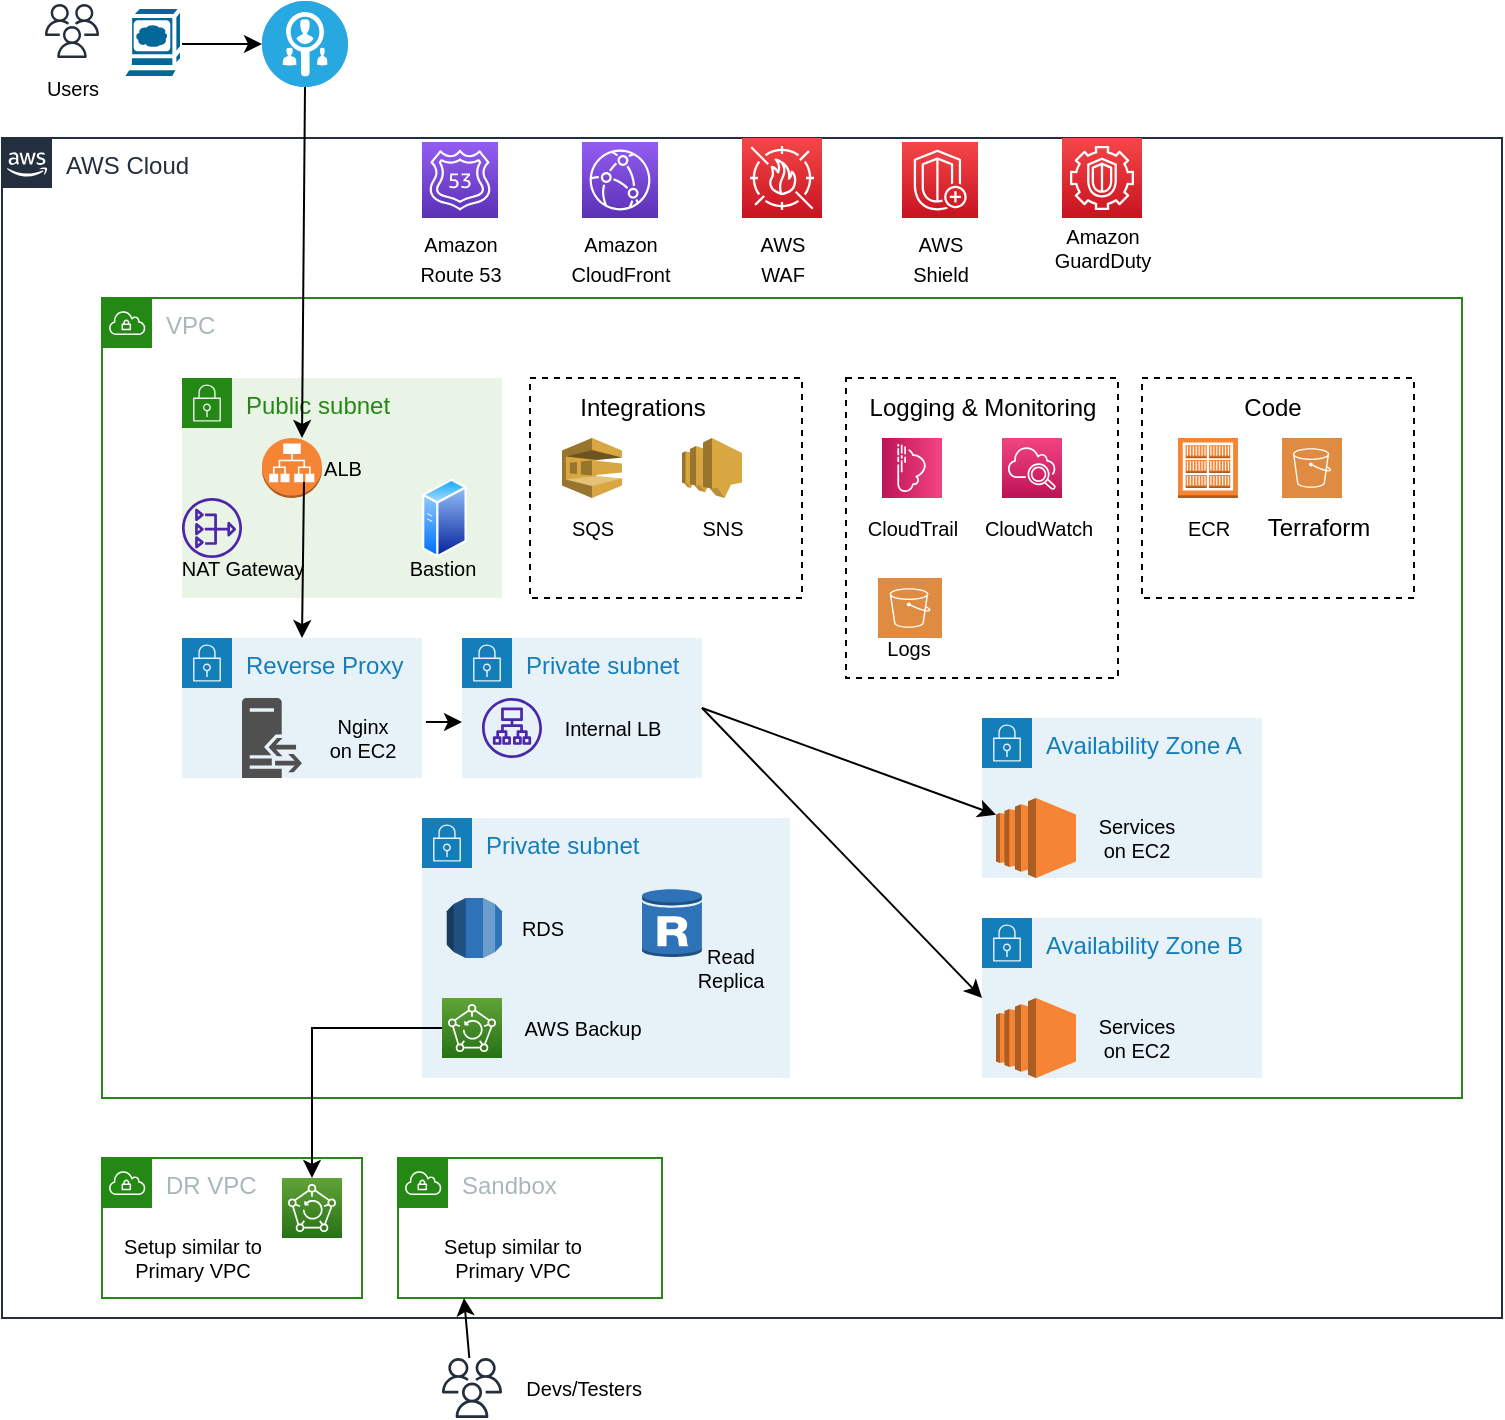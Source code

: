 <mxfile version="20.8.8" type="device"><diagram id="GIE7SjTibMfSsYs87dqZ" name="Page-1"><mxGraphModel dx="1434" dy="690" grid="1" gridSize="10" guides="1" tooltips="1" connect="1" arrows="1" fold="1" page="1" pageScale="1" pageWidth="827" pageHeight="1169" math="0" shadow="0"><root><mxCell id="0"/><mxCell id="1" parent="0"/><mxCell id="IORyp6uxqXTk1FC4eWP2-6" value="AWS Cloud" style="points=[[0,0],[0.25,0],[0.5,0],[0.75,0],[1,0],[1,0.25],[1,0.5],[1,0.75],[1,1],[0.75,1],[0.5,1],[0.25,1],[0,1],[0,0.75],[0,0.5],[0,0.25]];outlineConnect=0;gradientColor=none;html=1;whiteSpace=wrap;fontSize=12;fontStyle=0;container=1;pointerEvents=0;collapsible=0;recursiveResize=0;shape=mxgraph.aws4.group;grIcon=mxgraph.aws4.group_aws_cloud_alt;strokeColor=#232F3E;fillColor=none;verticalAlign=top;align=left;spacingLeft=30;fontColor=#232F3E;dashed=0;" parent="1" vertex="1"><mxGeometry x="30" y="80" width="750" height="590" as="geometry"/></mxCell><mxCell id="IORyp6uxqXTk1FC4eWP2-7" value="VPC" style="points=[[0,0],[0.25,0],[0.5,0],[0.75,0],[1,0],[1,0.25],[1,0.5],[1,0.75],[1,1],[0.75,1],[0.5,1],[0.25,1],[0,1],[0,0.75],[0,0.5],[0,0.25]];outlineConnect=0;gradientColor=none;html=1;whiteSpace=wrap;fontSize=12;fontStyle=0;container=1;pointerEvents=0;collapsible=0;recursiveResize=0;shape=mxgraph.aws4.group;grIcon=mxgraph.aws4.group_vpc;strokeColor=#248814;fillColor=none;verticalAlign=top;align=left;spacingLeft=30;fontColor=#AAB7B8;dashed=0;" parent="IORyp6uxqXTk1FC4eWP2-6" vertex="1"><mxGeometry x="50" y="80" width="680" height="400" as="geometry"/></mxCell><mxCell id="IORyp6uxqXTk1FC4eWP2-9" value="Public subnet" style="points=[[0,0],[0.25,0],[0.5,0],[0.75,0],[1,0],[1,0.25],[1,0.5],[1,0.75],[1,1],[0.75,1],[0.5,1],[0.25,1],[0,1],[0,0.75],[0,0.5],[0,0.25]];outlineConnect=0;gradientColor=none;html=1;whiteSpace=wrap;fontSize=12;fontStyle=0;container=1;pointerEvents=0;collapsible=0;recursiveResize=0;shape=mxgraph.aws4.group;grIcon=mxgraph.aws4.group_security_group;grStroke=0;strokeColor=#248814;fillColor=#E9F3E6;verticalAlign=top;align=left;spacingLeft=30;fontColor=#248814;dashed=0;" parent="IORyp6uxqXTk1FC4eWP2-7" vertex="1"><mxGeometry x="40" y="40" width="160" height="110" as="geometry"/></mxCell><mxCell id="IORyp6uxqXTk1FC4eWP2-10" value="" style="outlineConnect=0;dashed=0;verticalLabelPosition=bottom;verticalAlign=top;align=center;html=1;shape=mxgraph.aws3.application_load_balancer;fillColor=#F58534;gradientColor=none;" parent="IORyp6uxqXTk1FC4eWP2-9" vertex="1"><mxGeometry x="40" y="30" width="30" height="30" as="geometry"/></mxCell><mxCell id="IORyp6uxqXTk1FC4eWP2-11" value="" style="aspect=fixed;perimeter=ellipsePerimeter;html=1;align=center;shadow=0;dashed=0;spacingTop=3;image;image=img/lib/active_directory/generic_server.svg;" parent="IORyp6uxqXTk1FC4eWP2-9" vertex="1"><mxGeometry x="120" y="50" width="22.4" height="40" as="geometry"/></mxCell><mxCell id="IORyp6uxqXTk1FC4eWP2-12" value="" style="sketch=0;outlineConnect=0;fontColor=#232F3E;gradientColor=none;fillColor=#4D27AA;strokeColor=none;dashed=0;verticalLabelPosition=bottom;verticalAlign=top;align=center;html=1;fontSize=12;fontStyle=0;aspect=fixed;pointerEvents=1;shape=mxgraph.aws4.nat_gateway;" parent="IORyp6uxqXTk1FC4eWP2-9" vertex="1"><mxGeometry y="60" width="30" height="30" as="geometry"/></mxCell><mxCell id="IORyp6uxqXTk1FC4eWP2-17" value="ALB" style="text;html=1;resizable=0;autosize=1;align=center;verticalAlign=middle;points=[];fillColor=none;strokeColor=none;rounded=0;fontSize=10;" parent="IORyp6uxqXTk1FC4eWP2-9" vertex="1"><mxGeometry x="60" y="30" width="40" height="30" as="geometry"/></mxCell><mxCell id="IORyp6uxqXTk1FC4eWP2-18" value="Bastion" style="text;html=1;resizable=0;autosize=1;align=center;verticalAlign=middle;points=[];fillColor=none;strokeColor=none;rounded=0;fontSize=10;" parent="IORyp6uxqXTk1FC4eWP2-9" vertex="1"><mxGeometry x="100" y="80" width="60" height="30" as="geometry"/></mxCell><mxCell id="IORyp6uxqXTk1FC4eWP2-96" value="" style="shape=image;html=1;verticalAlign=top;verticalLabelPosition=bottom;labelBackgroundColor=#ffffff;imageAspect=0;aspect=fixed;image=https://cdn0.iconfinder.com/data/icons/phosphor-regular-vol-3/256/number-circle-two-128.png;dashed=1;fontSize=12;" parent="IORyp6uxqXTk1FC4eWP2-9" vertex="1"><mxGeometry x="60" y="60" width="20" height="20" as="geometry"/></mxCell><mxCell id="IORyp6uxqXTk1FC4eWP2-16" value="&lt;font style=&quot;font-size: 10px;&quot;&gt;NAT Gateway&lt;/font&gt;" style="text;html=1;resizable=0;autosize=1;align=center;verticalAlign=middle;points=[];fillColor=none;strokeColor=none;rounded=0;" parent="IORyp6uxqXTk1FC4eWP2-7" vertex="1"><mxGeometry x="30" y="120" width="80" height="30" as="geometry"/></mxCell><mxCell id="IORyp6uxqXTk1FC4eWP2-20" value="Reverse Proxy" style="points=[[0,0],[0.25,0],[0.5,0],[0.75,0],[1,0],[1,0.25],[1,0.5],[1,0.75],[1,1],[0.75,1],[0.5,1],[0.25,1],[0,1],[0,0.75],[0,0.5],[0,0.25]];outlineConnect=0;gradientColor=none;html=1;whiteSpace=wrap;fontSize=12;fontStyle=0;container=1;pointerEvents=0;collapsible=0;recursiveResize=0;shape=mxgraph.aws4.group;grIcon=mxgraph.aws4.group_security_group;grStroke=0;strokeColor=#147EBA;fillColor=#E6F2F8;verticalAlign=top;align=left;spacingLeft=30;fontColor=#147EBA;dashed=0;" parent="IORyp6uxqXTk1FC4eWP2-7" vertex="1"><mxGeometry x="40" y="170" width="120" height="70" as="geometry"/></mxCell><mxCell id="IORyp6uxqXTk1FC4eWP2-19" value="" style="sketch=0;pointerEvents=1;shadow=0;dashed=0;html=1;strokeColor=none;fillColor=#505050;labelPosition=center;verticalLabelPosition=bottom;verticalAlign=top;outlineConnect=0;align=center;shape=mxgraph.office.servers.reverse_proxy;fontSize=10;" parent="IORyp6uxqXTk1FC4eWP2-20" vertex="1"><mxGeometry x="30" y="30" width="30" height="40" as="geometry"/></mxCell><mxCell id="IORyp6uxqXTk1FC4eWP2-21" value="Nginx&lt;br&gt;on EC2" style="text;html=1;resizable=0;autosize=1;align=center;verticalAlign=middle;points=[];fillColor=none;strokeColor=none;rounded=0;fontSize=10;" parent="IORyp6uxqXTk1FC4eWP2-20" vertex="1"><mxGeometry x="60" y="30" width="60" height="40" as="geometry"/></mxCell><mxCell id="IORyp6uxqXTk1FC4eWP2-22" value="Private subnet" style="points=[[0,0],[0.25,0],[0.5,0],[0.75,0],[1,0],[1,0.25],[1,0.5],[1,0.75],[1,1],[0.75,1],[0.5,1],[0.25,1],[0,1],[0,0.75],[0,0.5],[0,0.25]];outlineConnect=0;gradientColor=none;html=1;whiteSpace=wrap;fontSize=12;fontStyle=0;container=1;pointerEvents=0;collapsible=0;recursiveResize=0;shape=mxgraph.aws4.group;grIcon=mxgraph.aws4.group_security_group;grStroke=0;strokeColor=#147EBA;fillColor=#E6F2F8;verticalAlign=top;align=left;spacingLeft=30;fontColor=#147EBA;dashed=0;" parent="IORyp6uxqXTk1FC4eWP2-7" vertex="1"><mxGeometry x="180" y="170" width="120" height="70" as="geometry"/></mxCell><mxCell id="IORyp6uxqXTk1FC4eWP2-23" value="" style="sketch=0;outlineConnect=0;fontColor=#232F3E;gradientColor=none;fillColor=#4D27AA;strokeColor=none;dashed=0;verticalLabelPosition=bottom;verticalAlign=top;align=center;html=1;fontSize=12;fontStyle=0;aspect=fixed;pointerEvents=1;shape=mxgraph.aws4.application_load_balancer;" parent="IORyp6uxqXTk1FC4eWP2-22" vertex="1"><mxGeometry x="10" y="30" width="30" height="30" as="geometry"/></mxCell><mxCell id="IORyp6uxqXTk1FC4eWP2-24" value="Internal LB" style="text;html=1;resizable=0;autosize=1;align=center;verticalAlign=middle;points=[];fillColor=none;strokeColor=none;rounded=0;fontSize=10;" parent="IORyp6uxqXTk1FC4eWP2-22" vertex="1"><mxGeometry x="40" y="30" width="70" height="30" as="geometry"/></mxCell><mxCell id="IORyp6uxqXTk1FC4eWP2-25" value="Availability Zone A&amp;nbsp;" style="points=[[0,0],[0.25,0],[0.5,0],[0.75,0],[1,0],[1,0.25],[1,0.5],[1,0.75],[1,1],[0.75,1],[0.5,1],[0.25,1],[0,1],[0,0.75],[0,0.5],[0,0.25]];outlineConnect=0;gradientColor=none;html=1;whiteSpace=wrap;fontSize=12;fontStyle=0;container=1;pointerEvents=0;collapsible=0;recursiveResize=0;shape=mxgraph.aws4.group;grIcon=mxgraph.aws4.group_security_group;grStroke=0;strokeColor=#147EBA;fillColor=#E6F2F8;verticalAlign=top;align=left;spacingLeft=30;fontColor=#147EBA;dashed=0;" parent="IORyp6uxqXTk1FC4eWP2-7" vertex="1"><mxGeometry x="440" y="210" width="140" height="80" as="geometry"/></mxCell><mxCell id="IORyp6uxqXTk1FC4eWP2-26" value="" style="outlineConnect=0;dashed=0;verticalLabelPosition=bottom;verticalAlign=top;align=center;html=1;shape=mxgraph.aws3.ec2;fillColor=#F58534;gradientColor=none;fontSize=10;" parent="IORyp6uxqXTk1FC4eWP2-25" vertex="1"><mxGeometry x="7" y="40" width="40" height="40" as="geometry"/></mxCell><mxCell id="IORyp6uxqXTk1FC4eWP2-28" value="Services&lt;br&gt;on EC2" style="text;html=1;resizable=0;autosize=1;align=center;verticalAlign=middle;points=[];fillColor=none;strokeColor=none;rounded=0;fontSize=10;" parent="IORyp6uxqXTk1FC4eWP2-25" vertex="1"><mxGeometry x="47" y="40" width="60" height="40" as="geometry"/></mxCell><mxCell id="IORyp6uxqXTk1FC4eWP2-30" value="Private subnet" style="points=[[0,0],[0.25,0],[0.5,0],[0.75,0],[1,0],[1,0.25],[1,0.5],[1,0.75],[1,1],[0.75,1],[0.5,1],[0.25,1],[0,1],[0,0.75],[0,0.5],[0,0.25]];outlineConnect=0;gradientColor=none;html=1;whiteSpace=wrap;fontSize=12;fontStyle=0;container=1;pointerEvents=0;collapsible=0;recursiveResize=0;shape=mxgraph.aws4.group;grIcon=mxgraph.aws4.group_security_group;grStroke=0;strokeColor=#147EBA;fillColor=#E6F2F8;verticalAlign=top;align=left;spacingLeft=30;fontColor=#147EBA;dashed=0;" parent="IORyp6uxqXTk1FC4eWP2-7" vertex="1"><mxGeometry x="160" y="260" width="184" height="130" as="geometry"/></mxCell><mxCell id="IORyp6uxqXTk1FC4eWP2-31" value="" style="outlineConnect=0;dashed=0;verticalLabelPosition=bottom;verticalAlign=top;align=center;html=1;shape=mxgraph.aws3.rds;fillColor=#2E73B8;gradientColor=none;fontSize=10;" parent="IORyp6uxqXTk1FC4eWP2-30" vertex="1"><mxGeometry x="12.4" y="40" width="27.6" height="30" as="geometry"/></mxCell><mxCell id="IORyp6uxqXTk1FC4eWP2-32" value="" style="sketch=0;points=[[0,0,0],[0.25,0,0],[0.5,0,0],[0.75,0,0],[1,0,0],[0,1,0],[0.25,1,0],[0.5,1,0],[0.75,1,0],[1,1,0],[0,0.25,0],[0,0.5,0],[0,0.75,0],[1,0.25,0],[1,0.5,0],[1,0.75,0]];outlineConnect=0;fontColor=#232F3E;gradientColor=#60A337;gradientDirection=north;fillColor=#277116;strokeColor=#ffffff;dashed=0;verticalLabelPosition=bottom;verticalAlign=top;align=center;html=1;fontSize=12;fontStyle=0;aspect=fixed;shape=mxgraph.aws4.resourceIcon;resIcon=mxgraph.aws4.backup;" parent="IORyp6uxqXTk1FC4eWP2-30" vertex="1"><mxGeometry x="10" y="90" width="30" height="30" as="geometry"/></mxCell><mxCell id="IORyp6uxqXTk1FC4eWP2-36" value="AWS Backup" style="text;html=1;resizable=0;autosize=1;align=center;verticalAlign=middle;points=[];fillColor=none;strokeColor=none;rounded=0;fontSize=10;" parent="IORyp6uxqXTk1FC4eWP2-30" vertex="1"><mxGeometry x="40" y="90" width="80" height="30" as="geometry"/></mxCell><mxCell id="IORyp6uxqXTk1FC4eWP2-37" value="RDS" style="text;html=1;resizable=0;autosize=1;align=center;verticalAlign=middle;points=[];fillColor=none;strokeColor=none;rounded=0;fontSize=10;" parent="IORyp6uxqXTk1FC4eWP2-30" vertex="1"><mxGeometry x="40" y="40" width="40" height="30" as="geometry"/></mxCell><mxCell id="IORyp6uxqXTk1FC4eWP2-105" value="" style="outlineConnect=0;dashed=0;verticalLabelPosition=bottom;verticalAlign=top;align=center;html=1;shape=mxgraph.aws3.rds_db_instance_read_replica;fillColor=#2E73B8;gradientColor=none;labelBackgroundColor=#FFFFFF;fontSize=12;" parent="IORyp6uxqXTk1FC4eWP2-30" vertex="1"><mxGeometry x="110" y="35" width="30" height="35" as="geometry"/></mxCell><mxCell id="IORyp6uxqXTk1FC4eWP2-109" value="" style="shape=image;html=1;verticalAlign=top;verticalLabelPosition=bottom;labelBackgroundColor=#ffffff;imageAspect=0;aspect=fixed;image=https://cdn0.iconfinder.com/data/icons/phosphor-regular-vol-3/256/number-circle-six-128.png;dashed=1;fontSize=12;" parent="IORyp6uxqXTk1FC4eWP2-30" vertex="1"><mxGeometry x="160" y="110" width="20" height="20" as="geometry"/></mxCell><mxCell id="IORyp6uxqXTk1FC4eWP2-111" value="Read&lt;br&gt;Replica" style="text;html=1;resizable=0;autosize=1;align=center;verticalAlign=middle;points=[];fillColor=none;strokeColor=none;rounded=0;fontSize=10;" parent="IORyp6uxqXTk1FC4eWP2-30" vertex="1"><mxGeometry x="124" y="55" width="60" height="40" as="geometry"/></mxCell><mxCell id="IORyp6uxqXTk1FC4eWP2-39" value="" style="rounded=0;whiteSpace=wrap;html=1;fontSize=10;dashed=1;" parent="IORyp6uxqXTk1FC4eWP2-7" vertex="1"><mxGeometry x="214" y="40" width="136" height="110" as="geometry"/></mxCell><mxCell id="IORyp6uxqXTk1FC4eWP2-40" value="" style="rounded=0;whiteSpace=wrap;html=1;fontSize=10;dashed=1;" parent="IORyp6uxqXTk1FC4eWP2-7" vertex="1"><mxGeometry x="372" y="40" width="136" height="150" as="geometry"/></mxCell><mxCell id="IORyp6uxqXTk1FC4eWP2-41" value="&lt;span style=&quot;font-weight: normal; font-size: 12px;&quot;&gt;&lt;font style=&quot;font-size: 12px;&quot;&gt;Integrations&lt;/font&gt;&lt;/span&gt;" style="text;html=1;resizable=0;autosize=1;align=center;verticalAlign=middle;points=[];fillColor=none;strokeColor=none;rounded=0;dashed=1;fontSize=12;fontStyle=1" parent="IORyp6uxqXTk1FC4eWP2-7" vertex="1"><mxGeometry x="225" y="40" width="90" height="30" as="geometry"/></mxCell><mxCell id="IORyp6uxqXTk1FC4eWP2-42" value="&lt;span style=&quot;font-weight: normal;&quot;&gt;&lt;font style=&quot;font-size: 12px;&quot;&gt;Logging &amp;amp; Monitoring&lt;/font&gt;&lt;/span&gt;" style="text;html=1;resizable=0;autosize=1;align=center;verticalAlign=middle;points=[];fillColor=none;strokeColor=none;rounded=0;dashed=1;fontSize=10;fontStyle=1" parent="IORyp6uxqXTk1FC4eWP2-7" vertex="1"><mxGeometry x="370" y="40" width="140" height="30" as="geometry"/></mxCell><mxCell id="IORyp6uxqXTk1FC4eWP2-43" value="" style="outlineConnect=0;dashed=0;verticalLabelPosition=bottom;verticalAlign=top;align=center;html=1;shape=mxgraph.aws3.sqs;fillColor=#D9A741;gradientColor=none;fontSize=10;" parent="IORyp6uxqXTk1FC4eWP2-7" vertex="1"><mxGeometry x="230" y="70" width="30" height="30" as="geometry"/></mxCell><mxCell id="IORyp6uxqXTk1FC4eWP2-44" value="" style="outlineConnect=0;dashed=0;verticalLabelPosition=bottom;verticalAlign=top;align=center;html=1;shape=mxgraph.aws3.sns;fillColor=#D9A741;gradientColor=none;fontSize=10;" parent="IORyp6uxqXTk1FC4eWP2-7" vertex="1"><mxGeometry x="290" y="70" width="30" height="30" as="geometry"/></mxCell><mxCell id="IORyp6uxqXTk1FC4eWP2-45" value="SQS" style="text;html=1;resizable=0;autosize=1;align=center;verticalAlign=middle;points=[];fillColor=none;strokeColor=none;rounded=0;dashed=1;fontSize=10;" parent="IORyp6uxqXTk1FC4eWP2-7" vertex="1"><mxGeometry x="225" y="100" width="40" height="30" as="geometry"/></mxCell><mxCell id="IORyp6uxqXTk1FC4eWP2-46" value="SNS" style="text;html=1;resizable=0;autosize=1;align=center;verticalAlign=middle;points=[];fillColor=none;strokeColor=none;rounded=0;dashed=1;fontSize=10;" parent="IORyp6uxqXTk1FC4eWP2-7" vertex="1"><mxGeometry x="290" y="100" width="40" height="30" as="geometry"/></mxCell><mxCell id="IORyp6uxqXTk1FC4eWP2-47" value="" style="sketch=0;points=[[0,0,0],[0.25,0,0],[0.5,0,0],[0.75,0,0],[1,0,0],[0,1,0],[0.25,1,0],[0.5,1,0],[0.75,1,0],[1,1,0],[0,0.25,0],[0,0.5,0],[0,0.75,0],[1,0.25,0],[1,0.5,0],[1,0.75,0]];points=[[0,0,0],[0.25,0,0],[0.5,0,0],[0.75,0,0],[1,0,0],[0,1,0],[0.25,1,0],[0.5,1,0],[0.75,1,0],[1,1,0],[0,0.25,0],[0,0.5,0],[0,0.75,0],[1,0.25,0],[1,0.5,0],[1,0.75,0]];outlineConnect=0;fontColor=#232F3E;gradientColor=#F34482;gradientDirection=north;fillColor=#BC1356;strokeColor=#ffffff;dashed=0;verticalLabelPosition=bottom;verticalAlign=top;align=center;html=1;fontSize=12;fontStyle=0;aspect=fixed;shape=mxgraph.aws4.resourceIcon;resIcon=mxgraph.aws4.cloudtrail;direction=south;" parent="IORyp6uxqXTk1FC4eWP2-7" vertex="1"><mxGeometry x="390" y="70" width="30" height="30" as="geometry"/></mxCell><mxCell id="IORyp6uxqXTk1FC4eWP2-48" value="&lt;font style=&quot;font-size: 10px;&quot;&gt;CloudTrail&lt;/font&gt;" style="text;html=1;resizable=0;autosize=1;align=center;verticalAlign=middle;points=[];fillColor=none;strokeColor=none;rounded=0;dashed=1;fontSize=10;" parent="IORyp6uxqXTk1FC4eWP2-7" vertex="1"><mxGeometry x="370" y="100" width="70" height="30" as="geometry"/></mxCell><mxCell id="IORyp6uxqXTk1FC4eWP2-49" value="" style="sketch=0;points=[[0,0,0],[0.25,0,0],[0.5,0,0],[0.75,0,0],[1,0,0],[0,1,0],[0.25,1,0],[0.5,1,0],[0.75,1,0],[1,1,0],[0,0.25,0],[0,0.5,0],[0,0.75,0],[1,0.25,0],[1,0.5,0],[1,0.75,0]];points=[[0,0,0],[0.25,0,0],[0.5,0,0],[0.75,0,0],[1,0,0],[0,1,0],[0.25,1,0],[0.5,1,0],[0.75,1,0],[1,1,0],[0,0.25,0],[0,0.5,0],[0,0.75,0],[1,0.25,0],[1,0.5,0],[1,0.75,0]];outlineConnect=0;fontColor=#232F3E;gradientColor=#F34482;gradientDirection=north;fillColor=#BC1356;strokeColor=#ffffff;dashed=0;verticalLabelPosition=bottom;verticalAlign=top;align=center;html=1;fontSize=12;fontStyle=0;aspect=fixed;shape=mxgraph.aws4.resourceIcon;resIcon=mxgraph.aws4.cloudwatch_2;" parent="IORyp6uxqXTk1FC4eWP2-7" vertex="1"><mxGeometry x="450" y="70" width="30" height="30" as="geometry"/></mxCell><mxCell id="IORyp6uxqXTk1FC4eWP2-51" value="CloudWatch" style="text;html=1;resizable=0;autosize=1;align=center;verticalAlign=middle;points=[];fillColor=none;strokeColor=none;rounded=0;dashed=1;fontSize=10;" parent="IORyp6uxqXTk1FC4eWP2-7" vertex="1"><mxGeometry x="428" y="100" width="80" height="30" as="geometry"/></mxCell><mxCell id="IORyp6uxqXTk1FC4eWP2-81" value="" style="endArrow=classic;html=1;rounded=0;fontSize=10;entryX=0.5;entryY=0;entryDx=0;entryDy=0;exitX=0.025;exitY=0.733;exitDx=0;exitDy=0;exitPerimeter=0;" parent="IORyp6uxqXTk1FC4eWP2-7" source="IORyp6uxqXTk1FC4eWP2-17" target="IORyp6uxqXTk1FC4eWP2-20" edge="1"><mxGeometry width="50" height="50" relative="1" as="geometry"><mxPoint x="430" y="190" as="sourcePoint"/><mxPoint x="480" y="140" as="targetPoint"/></mxGeometry></mxCell><mxCell id="IORyp6uxqXTk1FC4eWP2-82" value="" style="endArrow=classic;html=1;rounded=0;fontSize=10;exitX=1.033;exitY=0.3;exitDx=0;exitDy=0;exitPerimeter=0;" parent="IORyp6uxqXTk1FC4eWP2-7" source="IORyp6uxqXTk1FC4eWP2-21" edge="1"><mxGeometry width="50" height="50" relative="1" as="geometry"><mxPoint x="430" y="190" as="sourcePoint"/><mxPoint x="180" y="212" as="targetPoint"/></mxGeometry></mxCell><mxCell id="IORyp6uxqXTk1FC4eWP2-83" value="" style="endArrow=classic;html=1;rounded=0;fontSize=10;exitX=1;exitY=0.5;exitDx=0;exitDy=0;entryX=0;entryY=0.21;entryDx=0;entryDy=0;entryPerimeter=0;" parent="IORyp6uxqXTk1FC4eWP2-7" source="IORyp6uxqXTk1FC4eWP2-22" target="IORyp6uxqXTk1FC4eWP2-26" edge="1"><mxGeometry width="50" height="50" relative="1" as="geometry"><mxPoint x="430" y="190" as="sourcePoint"/><mxPoint x="480" y="140" as="targetPoint"/></mxGeometry></mxCell><mxCell id="IORyp6uxqXTk1FC4eWP2-86" value="" style="rounded=0;whiteSpace=wrap;html=1;fontSize=10;dashed=1;" parent="IORyp6uxqXTk1FC4eWP2-7" vertex="1"><mxGeometry x="520" y="40" width="136" height="110" as="geometry"/></mxCell><mxCell id="IORyp6uxqXTk1FC4eWP2-87" value="&lt;font style=&quot;font-size: 12px;&quot;&gt;Code&lt;/font&gt;" style="text;html=1;resizable=0;autosize=1;align=center;verticalAlign=middle;points=[];fillColor=none;strokeColor=none;rounded=0;dashed=1;fontSize=10;" parent="IORyp6uxqXTk1FC4eWP2-7" vertex="1"><mxGeometry x="560" y="40" width="50" height="30" as="geometry"/></mxCell><mxCell id="IORyp6uxqXTk1FC4eWP2-27" value="" style="outlineConnect=0;dashed=0;verticalLabelPosition=bottom;verticalAlign=top;align=center;html=1;shape=mxgraph.aws3.ecr_registry;fillColor=#F58534;gradientColor=none;fontSize=10;" parent="IORyp6uxqXTk1FC4eWP2-7" vertex="1"><mxGeometry x="538" y="70" width="30" height="30" as="geometry"/></mxCell><mxCell id="IORyp6uxqXTk1FC4eWP2-29" value="ECR" style="text;html=1;resizable=0;autosize=1;align=center;verticalAlign=middle;points=[];fillColor=none;strokeColor=none;rounded=0;fontSize=10;" parent="IORyp6uxqXTk1FC4eWP2-7" vertex="1"><mxGeometry x="533" y="100" width="40" height="30" as="geometry"/></mxCell><mxCell id="IORyp6uxqXTk1FC4eWP2-88" value="Availability Zone B&amp;nbsp;" style="points=[[0,0],[0.25,0],[0.5,0],[0.75,0],[1,0],[1,0.25],[1,0.5],[1,0.75],[1,1],[0.75,1],[0.5,1],[0.25,1],[0,1],[0,0.75],[0,0.5],[0,0.25]];outlineConnect=0;gradientColor=none;html=1;whiteSpace=wrap;fontSize=12;fontStyle=0;container=1;pointerEvents=0;collapsible=0;recursiveResize=0;shape=mxgraph.aws4.group;grIcon=mxgraph.aws4.group_security_group;grStroke=0;strokeColor=#147EBA;fillColor=#E6F2F8;verticalAlign=top;align=left;spacingLeft=30;fontColor=#147EBA;dashed=0;" parent="IORyp6uxqXTk1FC4eWP2-7" vertex="1"><mxGeometry x="440" y="310" width="140" height="80" as="geometry"/></mxCell><mxCell id="IORyp6uxqXTk1FC4eWP2-89" value="" style="outlineConnect=0;dashed=0;verticalLabelPosition=bottom;verticalAlign=top;align=center;html=1;shape=mxgraph.aws3.ec2;fillColor=#F58534;gradientColor=none;fontSize=10;" parent="IORyp6uxqXTk1FC4eWP2-88" vertex="1"><mxGeometry x="7" y="40" width="40" height="40" as="geometry"/></mxCell><mxCell id="IORyp6uxqXTk1FC4eWP2-90" value="Services&lt;br&gt;on EC2" style="text;html=1;resizable=0;autosize=1;align=center;verticalAlign=middle;points=[];fillColor=none;strokeColor=none;rounded=0;fontSize=10;" parent="IORyp6uxqXTk1FC4eWP2-88" vertex="1"><mxGeometry x="47" y="40" width="60" height="40" as="geometry"/></mxCell><mxCell id="IORyp6uxqXTk1FC4eWP2-91" value="" style="endArrow=classic;html=1;rounded=0;fontSize=10;exitX=1;exitY=0.5;exitDx=0;exitDy=0;entryX=0;entryY=0.5;entryDx=0;entryDy=0;" parent="IORyp6uxqXTk1FC4eWP2-7" source="IORyp6uxqXTk1FC4eWP2-22" target="IORyp6uxqXTk1FC4eWP2-88" edge="1"><mxGeometry width="50" height="50" relative="1" as="geometry"><mxPoint x="310" y="215" as="sourcePoint"/><mxPoint x="367" y="228.4" as="targetPoint"/></mxGeometry></mxCell><mxCell id="IORyp6uxqXTk1FC4eWP2-98" value="" style="shape=image;html=1;verticalAlign=top;verticalLabelPosition=bottom;labelBackgroundColor=#ffffff;imageAspect=0;aspect=fixed;image=https://cdn0.iconfinder.com/data/icons/phosphor-regular-vol-3/256/number-circle-three-128.png;dashed=1;fontSize=12;" parent="IORyp6uxqXTk1FC4eWP2-7" vertex="1"><mxGeometry x="300" y="190" width="20" height="20" as="geometry"/></mxCell><mxCell id="IORyp6uxqXTk1FC4eWP2-100" value="" style="sketch=0;pointerEvents=1;shadow=0;dashed=0;html=1;strokeColor=none;fillColor=#DF8C42;labelPosition=center;verticalLabelPosition=bottom;verticalAlign=top;align=center;outlineConnect=0;shape=mxgraph.veeam2.aws_s3;labelBackgroundColor=#99CCFF;fontSize=12;" parent="IORyp6uxqXTk1FC4eWP2-7" vertex="1"><mxGeometry x="590" y="70" width="30" height="30" as="geometry"/></mxCell><mxCell id="IORyp6uxqXTk1FC4eWP2-101" value="" style="sketch=0;pointerEvents=1;shadow=0;dashed=0;html=1;strokeColor=none;fillColor=#DF8C42;labelPosition=center;verticalLabelPosition=bottom;verticalAlign=top;align=center;outlineConnect=0;shape=mxgraph.veeam2.aws_s3;labelBackgroundColor=#99CCFF;fontSize=12;" parent="IORyp6uxqXTk1FC4eWP2-7" vertex="1"><mxGeometry x="388" y="140" width="32" height="30" as="geometry"/></mxCell><mxCell id="IORyp6uxqXTk1FC4eWP2-102" value="Terraform" style="text;html=1;resizable=0;autosize=1;align=center;verticalAlign=middle;points=[];fillColor=none;strokeColor=none;rounded=0;dashed=1;labelBackgroundColor=#FFFFFF;fontSize=12;" parent="IORyp6uxqXTk1FC4eWP2-7" vertex="1"><mxGeometry x="573" y="100" width="70" height="30" as="geometry"/></mxCell><mxCell id="IORyp6uxqXTk1FC4eWP2-104" value="Logs" style="text;html=1;resizable=0;autosize=1;align=center;verticalAlign=middle;points=[];fillColor=none;strokeColor=none;rounded=0;dashed=1;labelBackgroundColor=#FFFFFF;fontSize=10;" parent="IORyp6uxqXTk1FC4eWP2-7" vertex="1"><mxGeometry x="378" y="160" width="50" height="30" as="geometry"/></mxCell><mxCell id="IORyp6uxqXTk1FC4eWP2-99" value="" style="shape=image;html=1;verticalAlign=top;verticalLabelPosition=bottom;labelBackgroundColor=#ffffff;imageAspect=0;aspect=fixed;image=https://cdn0.iconfinder.com/data/icons/phosphor-regular-vol-3/256/number-circle-four-128.png;dashed=1;fontSize=12;" parent="IORyp6uxqXTk1FC4eWP2-7" vertex="1"><mxGeometry x="330" y="45" width="20" height="20" as="geometry"/></mxCell><mxCell id="IORyp6uxqXTk1FC4eWP2-108" value="" style="shape=image;html=1;verticalAlign=top;verticalLabelPosition=bottom;labelBackgroundColor=#ffffff;imageAspect=0;aspect=fixed;image=https://cdn0.iconfinder.com/data/icons/phosphor-regular-vol-3/256/number-circle-five-128.png;dashed=1;fontSize=12;" parent="IORyp6uxqXTk1FC4eWP2-7" vertex="1"><mxGeometry x="482" y="160" width="20" height="20" as="geometry"/></mxCell><mxCell id="IORyp6uxqXTk1FC4eWP2-33" value="DR VPC" style="points=[[0,0],[0.25,0],[0.5,0],[0.75,0],[1,0],[1,0.25],[1,0.5],[1,0.75],[1,1],[0.75,1],[0.5,1],[0.25,1],[0,1],[0,0.75],[0,0.5],[0,0.25]];outlineConnect=0;gradientColor=none;html=1;whiteSpace=wrap;fontSize=12;fontStyle=0;container=1;pointerEvents=0;collapsible=0;recursiveResize=0;shape=mxgraph.aws4.group;grIcon=mxgraph.aws4.group_vpc;strokeColor=#248814;fillColor=none;verticalAlign=top;align=left;spacingLeft=30;fontColor=#AAB7B8;dashed=0;" parent="IORyp6uxqXTk1FC4eWP2-6" vertex="1"><mxGeometry x="50" y="510" width="130" height="70" as="geometry"/></mxCell><mxCell id="IORyp6uxqXTk1FC4eWP2-62" value="" style="sketch=0;points=[[0,0,0],[0.25,0,0],[0.5,0,0],[0.75,0,0],[1,0,0],[0,1,0],[0.25,1,0],[0.5,1,0],[0.75,1,0],[1,1,0],[0,0.25,0],[0,0.5,0],[0,0.75,0],[1,0.25,0],[1,0.5,0],[1,0.75,0]];outlineConnect=0;fontColor=#232F3E;gradientColor=#60A337;gradientDirection=north;fillColor=#277116;strokeColor=#ffffff;dashed=0;verticalLabelPosition=bottom;verticalAlign=top;align=center;html=1;fontSize=12;fontStyle=0;aspect=fixed;shape=mxgraph.aws4.resourceIcon;resIcon=mxgraph.aws4.backup;" parent="IORyp6uxqXTk1FC4eWP2-33" vertex="1"><mxGeometry x="90" y="10" width="30" height="30" as="geometry"/></mxCell><mxCell id="IORyp6uxqXTk1FC4eWP2-66" value="Setup similar to&lt;br&gt;Primary VPC" style="text;html=1;resizable=0;autosize=1;align=center;verticalAlign=middle;points=[];fillColor=none;strokeColor=none;rounded=0;dashed=1;fontSize=10;" parent="IORyp6uxqXTk1FC4eWP2-33" vertex="1"><mxGeometry y="30" width="90" height="40" as="geometry"/></mxCell><mxCell id="IORyp6uxqXTk1FC4eWP2-35" value="" style="edgeStyle=orthogonalEdgeStyle;rounded=0;orthogonalLoop=1;jettySize=auto;html=1;fontSize=10;entryX=0.5;entryY=0;entryDx=0;entryDy=0;entryPerimeter=0;" parent="IORyp6uxqXTk1FC4eWP2-6" source="IORyp6uxqXTk1FC4eWP2-32" target="IORyp6uxqXTk1FC4eWP2-62" edge="1"><mxGeometry relative="1" as="geometry"><mxPoint x="235" y="485" as="targetPoint"/></mxGeometry></mxCell><mxCell id="IORyp6uxqXTk1FC4eWP2-52" value="" style="sketch=0;points=[[0,0,0],[0.25,0,0],[0.5,0,0],[0.75,0,0],[1,0,0],[0,1,0],[0.25,1,0],[0.5,1,0],[0.75,1,0],[1,1,0],[0,0.25,0],[0,0.5,0],[0,0.75,0],[1,0.25,0],[1,0.5,0],[1,0.75,0]];outlineConnect=0;fontColor=#232F3E;gradientColor=#945DF2;gradientDirection=north;fillColor=#5A30B5;strokeColor=#ffffff;dashed=0;verticalLabelPosition=bottom;verticalAlign=top;align=center;html=1;fontSize=12;fontStyle=0;aspect=fixed;shape=mxgraph.aws4.resourceIcon;resIcon=mxgraph.aws4.route_53;" parent="IORyp6uxqXTk1FC4eWP2-6" vertex="1"><mxGeometry x="210" y="2" width="38" height="38" as="geometry"/></mxCell><mxCell id="IORyp6uxqXTk1FC4eWP2-53" value="" style="sketch=0;points=[[0,0,0],[0.25,0,0],[0.5,0,0],[0.75,0,0],[1,0,0],[0,1,0],[0.25,1,0],[0.5,1,0],[0.75,1,0],[1,1,0],[0,0.25,0],[0,0.5,0],[0,0.75,0],[1,0.25,0],[1,0.5,0],[1,0.75,0]];outlineConnect=0;fontColor=#232F3E;gradientColor=#945DF2;gradientDirection=north;fillColor=#5A30B5;strokeColor=#ffffff;dashed=0;verticalLabelPosition=bottom;verticalAlign=top;align=center;html=1;fontSize=12;fontStyle=0;aspect=fixed;shape=mxgraph.aws4.resourceIcon;resIcon=mxgraph.aws4.cloudfront;" parent="IORyp6uxqXTk1FC4eWP2-6" vertex="1"><mxGeometry x="290" y="2" width="38" height="38" as="geometry"/></mxCell><mxCell id="IORyp6uxqXTk1FC4eWP2-54" value="" style="sketch=0;points=[[0,0,0],[0.25,0,0],[0.5,0,0],[0.75,0,0],[1,0,0],[0,1,0],[0.25,1,0],[0.5,1,0],[0.75,1,0],[1,1,0],[0,0.25,0],[0,0.5,0],[0,0.75,0],[1,0.25,0],[1,0.5,0],[1,0.75,0]];outlineConnect=0;fontColor=#232F3E;gradientColor=#F54749;gradientDirection=north;fillColor=#C7131F;strokeColor=#ffffff;dashed=0;verticalLabelPosition=bottom;verticalAlign=top;align=center;html=1;fontSize=12;fontStyle=0;aspect=fixed;shape=mxgraph.aws4.resourceIcon;resIcon=mxgraph.aws4.waf;" parent="IORyp6uxqXTk1FC4eWP2-6" vertex="1"><mxGeometry x="370" width="40" height="40" as="geometry"/></mxCell><mxCell id="IORyp6uxqXTk1FC4eWP2-55" value="" style="sketch=0;points=[[0,0,0],[0.25,0,0],[0.5,0,0],[0.75,0,0],[1,0,0],[0,1,0],[0.25,1,0],[0.5,1,0],[0.75,1,0],[1,1,0],[0,0.25,0],[0,0.5,0],[0,0.75,0],[1,0.25,0],[1,0.5,0],[1,0.75,0]];outlineConnect=0;fontColor=#232F3E;gradientColor=#F54749;gradientDirection=north;fillColor=#C7131F;strokeColor=#ffffff;dashed=0;verticalLabelPosition=bottom;verticalAlign=top;align=center;html=1;fontSize=12;fontStyle=0;aspect=fixed;shape=mxgraph.aws4.resourceIcon;resIcon=mxgraph.aws4.shield;" parent="IORyp6uxqXTk1FC4eWP2-6" vertex="1"><mxGeometry x="450" y="2" width="38" height="38" as="geometry"/></mxCell><mxCell id="IORyp6uxqXTk1FC4eWP2-56" value="" style="sketch=0;points=[[0,0,0],[0.25,0,0],[0.5,0,0],[0.75,0,0],[1,0,0],[0,1,0],[0.25,1,0],[0.5,1,0],[0.75,1,0],[1,1,0],[0,0.25,0],[0,0.5,0],[0,0.75,0],[1,0.25,0],[1,0.5,0],[1,0.75,0]];outlineConnect=0;fontColor=#232F3E;gradientColor=#F54749;gradientDirection=north;fillColor=#C7131F;strokeColor=#ffffff;dashed=0;verticalLabelPosition=bottom;verticalAlign=top;align=center;html=1;fontSize=12;fontStyle=0;aspect=fixed;shape=mxgraph.aws4.resourceIcon;resIcon=mxgraph.aws4.guardduty;" parent="IORyp6uxqXTk1FC4eWP2-6" vertex="1"><mxGeometry x="530" width="40" height="40" as="geometry"/></mxCell><mxCell id="IORyp6uxqXTk1FC4eWP2-57" value="Amazon&lt;br style=&quot;font-size: 10px;&quot;&gt;GuardDuty" style="text;html=1;resizable=0;autosize=1;align=center;verticalAlign=middle;points=[];fillColor=none;strokeColor=none;rounded=0;dashed=1;fontSize=10;" parent="IORyp6uxqXTk1FC4eWP2-6" vertex="1"><mxGeometry x="515" y="35" width="70" height="40" as="geometry"/></mxCell><mxCell id="IORyp6uxqXTk1FC4eWP2-58" value="&lt;font style=&quot;font-size: 10px;&quot;&gt;AWS&lt;br&gt;Shield&lt;/font&gt;" style="text;html=1;resizable=0;autosize=1;align=center;verticalAlign=middle;points=[];fillColor=none;strokeColor=none;rounded=0;dashed=1;fontSize=12;" parent="IORyp6uxqXTk1FC4eWP2-6" vertex="1"><mxGeometry x="444" y="40" width="50" height="40" as="geometry"/></mxCell><mxCell id="IORyp6uxqXTk1FC4eWP2-59" value="&lt;font style=&quot;font-size: 10px;&quot;&gt;AWS&lt;br&gt;WAF&lt;/font&gt;" style="text;html=1;resizable=0;autosize=1;align=center;verticalAlign=middle;points=[];fillColor=none;strokeColor=none;rounded=0;dashed=1;fontSize=12;" parent="IORyp6uxqXTk1FC4eWP2-6" vertex="1"><mxGeometry x="365" y="40" width="50" height="40" as="geometry"/></mxCell><mxCell id="IORyp6uxqXTk1FC4eWP2-60" value="&lt;font style=&quot;font-size: 10px;&quot;&gt;Amazon&lt;br&gt;CloudFront&lt;/font&gt;" style="text;html=1;resizable=0;autosize=1;align=center;verticalAlign=middle;points=[];fillColor=none;strokeColor=none;rounded=0;dashed=1;fontSize=12;" parent="IORyp6uxqXTk1FC4eWP2-6" vertex="1"><mxGeometry x="274" y="40" width="70" height="40" as="geometry"/></mxCell><mxCell id="IORyp6uxqXTk1FC4eWP2-61" value="&lt;font style=&quot;font-size: 10px;&quot;&gt;Amazon&lt;br&gt;Route 53&lt;/font&gt;" style="text;html=1;resizable=0;autosize=1;align=center;verticalAlign=middle;points=[];fillColor=none;strokeColor=none;rounded=0;dashed=1;fontSize=12;" parent="IORyp6uxqXTk1FC4eWP2-6" vertex="1"><mxGeometry x="199" y="40" width="60" height="40" as="geometry"/></mxCell><mxCell id="IORyp6uxqXTk1FC4eWP2-63" value="Sandbox" style="points=[[0,0],[0.25,0],[0.5,0],[0.75,0],[1,0],[1,0.25],[1,0.5],[1,0.75],[1,1],[0.75,1],[0.5,1],[0.25,1],[0,1],[0,0.75],[0,0.5],[0,0.25]];outlineConnect=0;gradientColor=none;html=1;whiteSpace=wrap;fontSize=12;fontStyle=0;container=1;pointerEvents=0;collapsible=0;recursiveResize=0;shape=mxgraph.aws4.group;grIcon=mxgraph.aws4.group_vpc;strokeColor=#248814;fillColor=none;verticalAlign=top;align=left;spacingLeft=30;fontColor=#AAB7B8;dashed=0;" parent="IORyp6uxqXTk1FC4eWP2-6" vertex="1"><mxGeometry x="198" y="510" width="132" height="70" as="geometry"/></mxCell><mxCell id="IORyp6uxqXTk1FC4eWP2-65" value="Setup similar to&lt;br&gt;Primary VPC" style="text;html=1;resizable=0;autosize=1;align=center;verticalAlign=middle;points=[];fillColor=none;strokeColor=none;rounded=0;dashed=1;fontSize=10;" parent="IORyp6uxqXTk1FC4eWP2-63" vertex="1"><mxGeometry x="12" y="30" width="90" height="40" as="geometry"/></mxCell><mxCell id="IORyp6uxqXTk1FC4eWP2-94" value="" style="shape=image;html=1;verticalAlign=top;verticalLabelPosition=bottom;labelBackgroundColor=#99CCFF;imageAspect=0;aspect=fixed;image=https://cdn0.iconfinder.com/data/icons/phosphor-regular-vol-3/256/number-circle-one-128.png;dashed=1;fontSize=12;" parent="IORyp6uxqXTk1FC4eWP2-6" vertex="1"><mxGeometry x="150" y="2" width="19" height="19" as="geometry"/></mxCell><mxCell id="IORyp6uxqXTk1FC4eWP2-38" value="" style="sketch=0;outlineConnect=0;fontColor=#232F3E;gradientColor=none;fillColor=#232F3D;strokeColor=none;dashed=0;verticalLabelPosition=bottom;verticalAlign=top;align=center;html=1;fontSize=12;fontStyle=0;aspect=fixed;pointerEvents=1;shape=mxgraph.aws4.users;" parent="1" vertex="1"><mxGeometry x="51.5" y="13" width="27" height="27" as="geometry"/></mxCell><mxCell id="IORyp6uxqXTk1FC4eWP2-67" value="" style="sketch=0;outlineConnect=0;fontColor=#232F3E;gradientColor=none;fillColor=#232F3D;strokeColor=none;dashed=0;verticalLabelPosition=bottom;verticalAlign=top;align=center;html=1;fontSize=12;fontStyle=0;aspect=fixed;pointerEvents=1;shape=mxgraph.aws4.users;" parent="1" vertex="1"><mxGeometry x="250" y="690" width="30" height="30" as="geometry"/></mxCell><mxCell id="IORyp6uxqXTk1FC4eWP2-68" value="Users" style="text;html=1;resizable=0;autosize=1;align=center;verticalAlign=middle;points=[];fillColor=none;strokeColor=none;rounded=0;dashed=1;fontSize=10;" parent="1" vertex="1"><mxGeometry x="40" y="40" width="50" height="30" as="geometry"/></mxCell><mxCell id="IORyp6uxqXTk1FC4eWP2-69" value="Devs/Testers&lt;span style=&quot;white-space: pre;&quot;&gt;&#9;&lt;/span&gt;" style="text;html=1;resizable=0;autosize=1;align=center;verticalAlign=middle;points=[];fillColor=none;strokeColor=none;rounded=0;dashed=1;fontSize=10;" parent="1" vertex="1"><mxGeometry x="280" y="690" width="90" height="30" as="geometry"/></mxCell><mxCell id="IORyp6uxqXTk1FC4eWP2-70" value="" style="endArrow=classic;html=1;rounded=0;fontSize=10;entryX=0.25;entryY=1;entryDx=0;entryDy=0;" parent="1" source="IORyp6uxqXTk1FC4eWP2-67" target="IORyp6uxqXTk1FC4eWP2-63" edge="1"><mxGeometry width="50" height="50" relative="1" as="geometry"><mxPoint x="510" y="460" as="sourcePoint"/><mxPoint x="560" y="410" as="targetPoint"/></mxGeometry></mxCell><mxCell id="IORyp6uxqXTk1FC4eWP2-92" value="" style="shape=mxgraph.cisco.computers_and_peripherals.web_browser;html=1;pointerEvents=1;dashed=0;fillColor=#036897;strokeColor=#ffffff;strokeWidth=2;verticalLabelPosition=bottom;verticalAlign=top;align=center;outlineConnect=0;fontSize=12;" parent="1" vertex="1"><mxGeometry x="90" y="14.5" width="30" height="37" as="geometry"/></mxCell><mxCell id="IORyp6uxqXTk1FC4eWP2-93" value="" style="endArrow=classic;html=1;rounded=0;fontSize=12;entryX=0;entryY=0.5;entryDx=0;entryDy=0;entryPerimeter=0;exitX=1;exitY=0.5;exitDx=0;exitDy=0;exitPerimeter=0;" parent="1" source="IORyp6uxqXTk1FC4eWP2-92" target="SqfCxzVspWzGObMbJIZA-1" edge="1"><mxGeometry width="50" height="50" relative="1" as="geometry"><mxPoint x="510" y="240" as="sourcePoint"/><mxPoint x="560" y="190" as="targetPoint"/></mxGeometry></mxCell><mxCell id="IORyp6uxqXTk1FC4eWP2-112" value="" style="shape=image;html=1;verticalAlign=top;verticalLabelPosition=bottom;labelBackgroundColor=#ffffff;imageAspect=0;aspect=fixed;image=https://cdn0.iconfinder.com/data/icons/phosphor-regular-vol-3/256/number-circle-seven-128.png;dashed=1;fontSize=10;" parent="1" vertex="1"><mxGeometry x="270" y="670" width="20" height="20" as="geometry"/></mxCell><mxCell id="SqfCxzVspWzGObMbJIZA-1" value="" style="fillColor=#28A8E0;verticalLabelPosition=bottom;sketch=0;html=1;strokeColor=#ffffff;verticalAlign=top;align=center;points=[[0.145,0.145,0],[0.5,0,0],[0.855,0.145,0],[1,0.5,0],[0.855,0.855,0],[0.5,1,0],[0.145,0.855,0],[0,0.5,0]];pointerEvents=1;shape=mxgraph.cisco_safe.compositeIcon;bgIcon=ellipse;resIcon=mxgraph.cisco_safe.capability.identity_authorization_alt;" parent="1" vertex="1"><mxGeometry x="160" y="11.5" width="43" height="43" as="geometry"/></mxCell><mxCell id="SqfCxzVspWzGObMbJIZA-2" value="" style="endArrow=classic;html=1;rounded=0;exitX=0.5;exitY=1;exitDx=0;exitDy=0;exitPerimeter=0;" parent="1" source="SqfCxzVspWzGObMbJIZA-1" edge="1"><mxGeometry width="50" height="50" relative="1" as="geometry"><mxPoint x="390" y="70" as="sourcePoint"/><mxPoint x="180" y="230" as="targetPoint"/></mxGeometry></mxCell></root></mxGraphModel></diagram></mxfile>